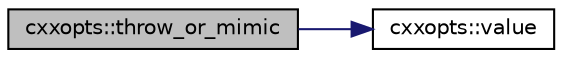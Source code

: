 digraph "cxxopts::throw_or_mimic"
{
 // LATEX_PDF_SIZE
  edge [fontname="Helvetica",fontsize="10",labelfontname="Helvetica",labelfontsize="10"];
  node [fontname="Helvetica",fontsize="10",shape=record];
  rankdir="LR";
  Node1 [label="cxxopts::throw_or_mimic",height=0.2,width=0.4,color="black", fillcolor="grey75", style="filled", fontcolor="black",tooltip=" "];
  Node1 -> Node2 [color="midnightblue",fontsize="10",style="solid",fontname="Helvetica"];
  Node2 [label="cxxopts::value",height=0.2,width=0.4,color="black", fillcolor="white", style="filled",URL="$namespacecxxopts.html#a9a3c999d4e9bd55dec5daa5daef79c26",tooltip=" "];
}
